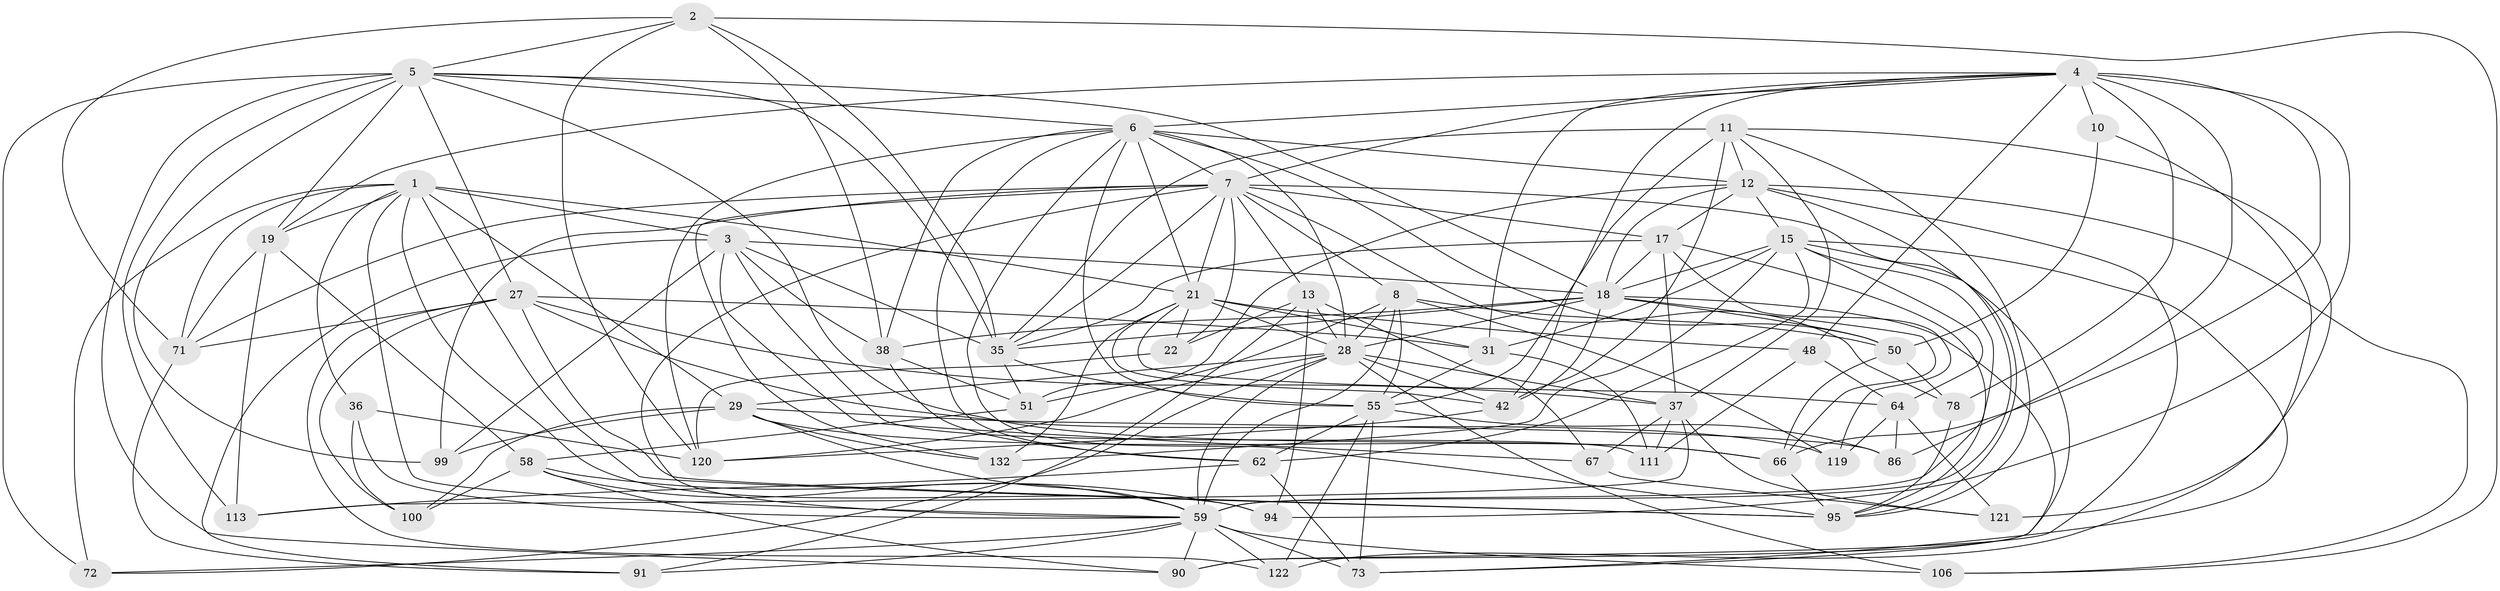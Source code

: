 // original degree distribution, {4: 1.0}
// Generated by graph-tools (version 1.1) at 2025/21/03/04/25 18:21:00]
// undirected, 56 vertices, 186 edges
graph export_dot {
graph [start="1"]
  node [color=gray90,style=filled];
  1 [super="+105+75+14"];
  2 [super="+102"];
  3 [super="+110+34"];
  4 [super="+16+41"];
  5 [super="+9+24"];
  6 [super="+61+97+139"];
  7 [super="+92+79+45"];
  8 [super="+52+118"];
  10;
  11 [super="+32+112"];
  12 [super="+87+77"];
  13 [super="+23"];
  15 [super="+49+88"];
  17 [super="+60+30"];
  18 [super="+43+68"];
  19 [super="+20"];
  21 [super="+25"];
  22;
  27 [super="+69"];
  28 [super="+33+57"];
  29 [super="+81+108"];
  31 [super="+65"];
  35 [super="+54+39"];
  36;
  37 [super="+82+47"];
  38 [super="+46"];
  42 [super="+63"];
  48;
  50 [super="+125"];
  51 [super="+53"];
  55 [super="+129+115+98"];
  58 [super="+114"];
  59 [super="+104+74"];
  62 [super="+83"];
  64 [super="+80"];
  66 [super="+126"];
  67;
  71 [super="+128"];
  72;
  73 [super="+107"];
  78;
  86;
  90 [super="+103"];
  91;
  94;
  95 [super="+140+109"];
  99;
  100;
  106;
  111;
  113;
  119;
  120 [super="+142"];
  121;
  122;
  132;
  1 -- 72;
  1 -- 19;
  1 -- 36;
  1 -- 21;
  1 -- 94;
  1 -- 71;
  1 -- 29;
  1 -- 59;
  1 -- 95;
  1 -- 3;
  2 -- 38;
  2 -- 71;
  2 -- 106;
  2 -- 5;
  2 -- 120;
  2 -- 35;
  3 -- 67;
  3 -- 99;
  3 -- 91;
  3 -- 111;
  3 -- 38;
  3 -- 18;
  3 -- 35;
  4 -- 48;
  4 -- 66;
  4 -- 10 [weight=2];
  4 -- 78;
  4 -- 19;
  4 -- 86;
  4 -- 94;
  4 -- 7;
  4 -- 31;
  4 -- 6;
  4 -- 42;
  5 -- 19;
  5 -- 113;
  5 -- 90 [weight=2];
  5 -- 66;
  5 -- 99;
  5 -- 72;
  5 -- 6;
  5 -- 27;
  5 -- 18;
  5 -- 35;
  6 -- 95;
  6 -- 120;
  6 -- 12;
  6 -- 62;
  6 -- 21;
  6 -- 7;
  6 -- 50;
  6 -- 38;
  6 -- 28;
  6 -- 55;
  7 -- 78;
  7 -- 99;
  7 -- 22;
  7 -- 132;
  7 -- 21;
  7 -- 13;
  7 -- 95;
  7 -- 17;
  7 -- 8;
  7 -- 71;
  7 -- 59;
  7 -- 35;
  8 -- 119;
  8 -- 51 [weight=2];
  8 -- 28;
  8 -- 50;
  8 -- 59;
  8 -- 55;
  10 -- 121;
  10 -- 50;
  11 -- 122;
  11 -- 12 [weight=2];
  11 -- 37;
  11 -- 55;
  11 -- 42 [weight=3];
  11 -- 95;
  11 -- 35;
  12 -- 90;
  12 -- 17;
  12 -- 51;
  12 -- 106;
  12 -- 15;
  12 -- 59;
  12 -- 18;
  13 -- 22;
  13 -- 91;
  13 -- 67;
  13 -- 94;
  13 -- 28;
  15 -- 132;
  15 -- 73;
  15 -- 90;
  15 -- 31;
  15 -- 64;
  15 -- 62;
  15 -- 59;
  15 -- 18 [weight=2];
  17 -- 119;
  17 -- 95;
  17 -- 18 [weight=2];
  17 -- 37;
  17 -- 35;
  18 -- 50;
  18 -- 66;
  18 -- 28;
  18 -- 35;
  18 -- 38;
  18 -- 73;
  18 -- 42;
  19 -- 113;
  19 -- 58;
  19 -- 71;
  21 -- 132;
  21 -- 64;
  21 -- 42;
  21 -- 48;
  21 -- 22;
  21 -- 28;
  21 -- 31;
  22 -- 120;
  27 -- 119;
  27 -- 37;
  27 -- 100;
  27 -- 122;
  27 -- 31;
  27 -- 71;
  27 -- 95;
  28 -- 37;
  28 -- 120;
  28 -- 106;
  28 -- 72;
  28 -- 42;
  28 -- 29;
  28 -- 59;
  29 -- 99;
  29 -- 86;
  29 -- 132;
  29 -- 66;
  29 -- 100;
  29 -- 59;
  31 -- 111;
  31 -- 55;
  35 -- 51;
  35 -- 55 [weight=2];
  36 -- 100;
  36 -- 120;
  36 -- 59;
  37 -- 113;
  37 -- 121;
  37 -- 67;
  37 -- 111;
  38 -- 51;
  38 -- 62;
  42 -- 120;
  48 -- 111;
  48 -- 64;
  50 -- 78;
  50 -- 66;
  51 -- 58;
  55 -- 122;
  55 -- 62;
  55 -- 86;
  55 -- 73;
  58 -- 100;
  58 -- 90;
  58 -- 59;
  58 -- 94;
  59 -- 72;
  59 -- 73 [weight=2];
  59 -- 122;
  59 -- 106;
  59 -- 91;
  59 -- 90;
  62 -- 113;
  62 -- 73;
  64 -- 86;
  64 -- 121;
  64 -- 119;
  66 -- 95;
  67 -- 121;
  71 -- 91;
  78 -- 95;
}
